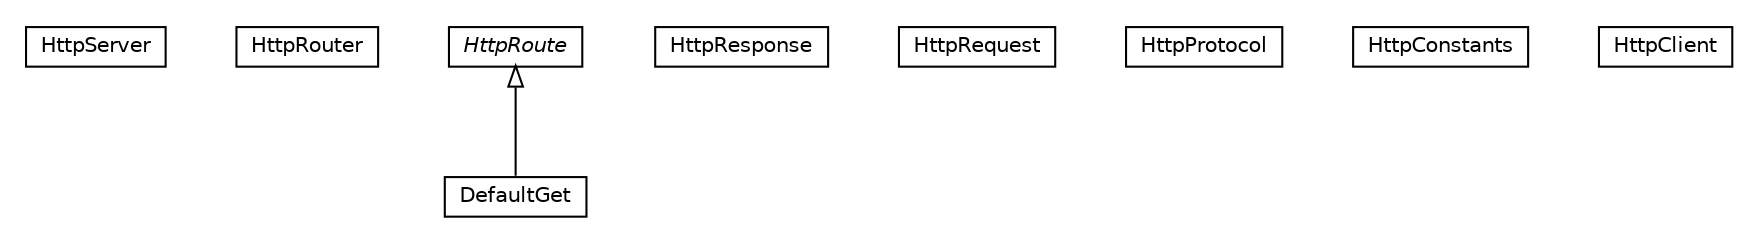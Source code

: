 #!/usr/local/bin/dot
#
# Class diagram 
# Generated by UMLGraph version R5_6-24-gf6e263 (http://www.umlgraph.org/)
#

digraph G {
	edge [fontname="Helvetica",fontsize=10,labelfontname="Helvetica",labelfontsize=10];
	node [fontname="Helvetica",fontsize=10,shape=plaintext];
	nodesep=0.25;
	ranksep=0.5;
	// babble.net.http.HttpServer
	c80 [label=<<table title="babble.net.http.HttpServer" border="0" cellborder="1" cellspacing="0" cellpadding="2" port="p" href="./HttpServer.html">
		<tr><td><table border="0" cellspacing="0" cellpadding="1">
<tr><td align="center" balign="center"> HttpServer </td></tr>
		</table></td></tr>
		</table>>, URL="./HttpServer.html", fontname="Helvetica", fontcolor="black", fontsize=10.0];
	// babble.net.http.HttpRouter
	c81 [label=<<table title="babble.net.http.HttpRouter" border="0" cellborder="1" cellspacing="0" cellpadding="2" port="p" href="./HttpRouter.html">
		<tr><td><table border="0" cellspacing="0" cellpadding="1">
<tr><td align="center" balign="center"> HttpRouter </td></tr>
		</table></td></tr>
		</table>>, URL="./HttpRouter.html", fontname="Helvetica", fontcolor="black", fontsize=10.0];
	// babble.net.http.HttpRoute
	c82 [label=<<table title="babble.net.http.HttpRoute" border="0" cellborder="1" cellspacing="0" cellpadding="2" port="p" href="./HttpRoute.html">
		<tr><td><table border="0" cellspacing="0" cellpadding="1">
<tr><td align="center" balign="center"><font face="Helvetica-Oblique"> HttpRoute </font></td></tr>
		</table></td></tr>
		</table>>, URL="./HttpRoute.html", fontname="Helvetica", fontcolor="black", fontsize=10.0];
	// babble.net.http.HttpResponse
	c83 [label=<<table title="babble.net.http.HttpResponse" border="0" cellborder="1" cellspacing="0" cellpadding="2" port="p" href="./HttpResponse.html">
		<tr><td><table border="0" cellspacing="0" cellpadding="1">
<tr><td align="center" balign="center"> HttpResponse </td></tr>
		</table></td></tr>
		</table>>, URL="./HttpResponse.html", fontname="Helvetica", fontcolor="black", fontsize=10.0];
	// babble.net.http.HttpRequest
	c84 [label=<<table title="babble.net.http.HttpRequest" border="0" cellborder="1" cellspacing="0" cellpadding="2" port="p" href="./HttpRequest.html">
		<tr><td><table border="0" cellspacing="0" cellpadding="1">
<tr><td align="center" balign="center"> HttpRequest </td></tr>
		</table></td></tr>
		</table>>, URL="./HttpRequest.html", fontname="Helvetica", fontcolor="black", fontsize=10.0];
	// babble.net.http.HttpProtocol
	c85 [label=<<table title="babble.net.http.HttpProtocol" border="0" cellborder="1" cellspacing="0" cellpadding="2" port="p" href="./HttpProtocol.html">
		<tr><td><table border="0" cellspacing="0" cellpadding="1">
<tr><td align="center" balign="center"> HttpProtocol </td></tr>
		</table></td></tr>
		</table>>, URL="./HttpProtocol.html", fontname="Helvetica", fontcolor="black", fontsize=10.0];
	// babble.net.http.HttpConstants
	c86 [label=<<table title="babble.net.http.HttpConstants" border="0" cellborder="1" cellspacing="0" cellpadding="2" port="p" href="./HttpConstants.html">
		<tr><td><table border="0" cellspacing="0" cellpadding="1">
<tr><td align="center" balign="center"> HttpConstants </td></tr>
		</table></td></tr>
		</table>>, URL="./HttpConstants.html", fontname="Helvetica", fontcolor="black", fontsize=10.0];
	// babble.net.http.HttpClient
	c87 [label=<<table title="babble.net.http.HttpClient" border="0" cellborder="1" cellspacing="0" cellpadding="2" port="p" href="./HttpClient.html">
		<tr><td><table border="0" cellspacing="0" cellpadding="1">
<tr><td align="center" balign="center"> HttpClient </td></tr>
		</table></td></tr>
		</table>>, URL="./HttpClient.html", fontname="Helvetica", fontcolor="black", fontsize=10.0];
	// babble.net.http.DefaultGet
	c88 [label=<<table title="babble.net.http.DefaultGet" border="0" cellborder="1" cellspacing="0" cellpadding="2" port="p" href="./DefaultGet.html">
		<tr><td><table border="0" cellspacing="0" cellpadding="1">
<tr><td align="center" balign="center"> DefaultGet </td></tr>
		</table></td></tr>
		</table>>, URL="./DefaultGet.html", fontname="Helvetica", fontcolor="black", fontsize=10.0];
	//babble.net.http.DefaultGet extends babble.net.http.HttpRoute
	c82:p -> c88:p [dir=back,arrowtail=empty];
}

